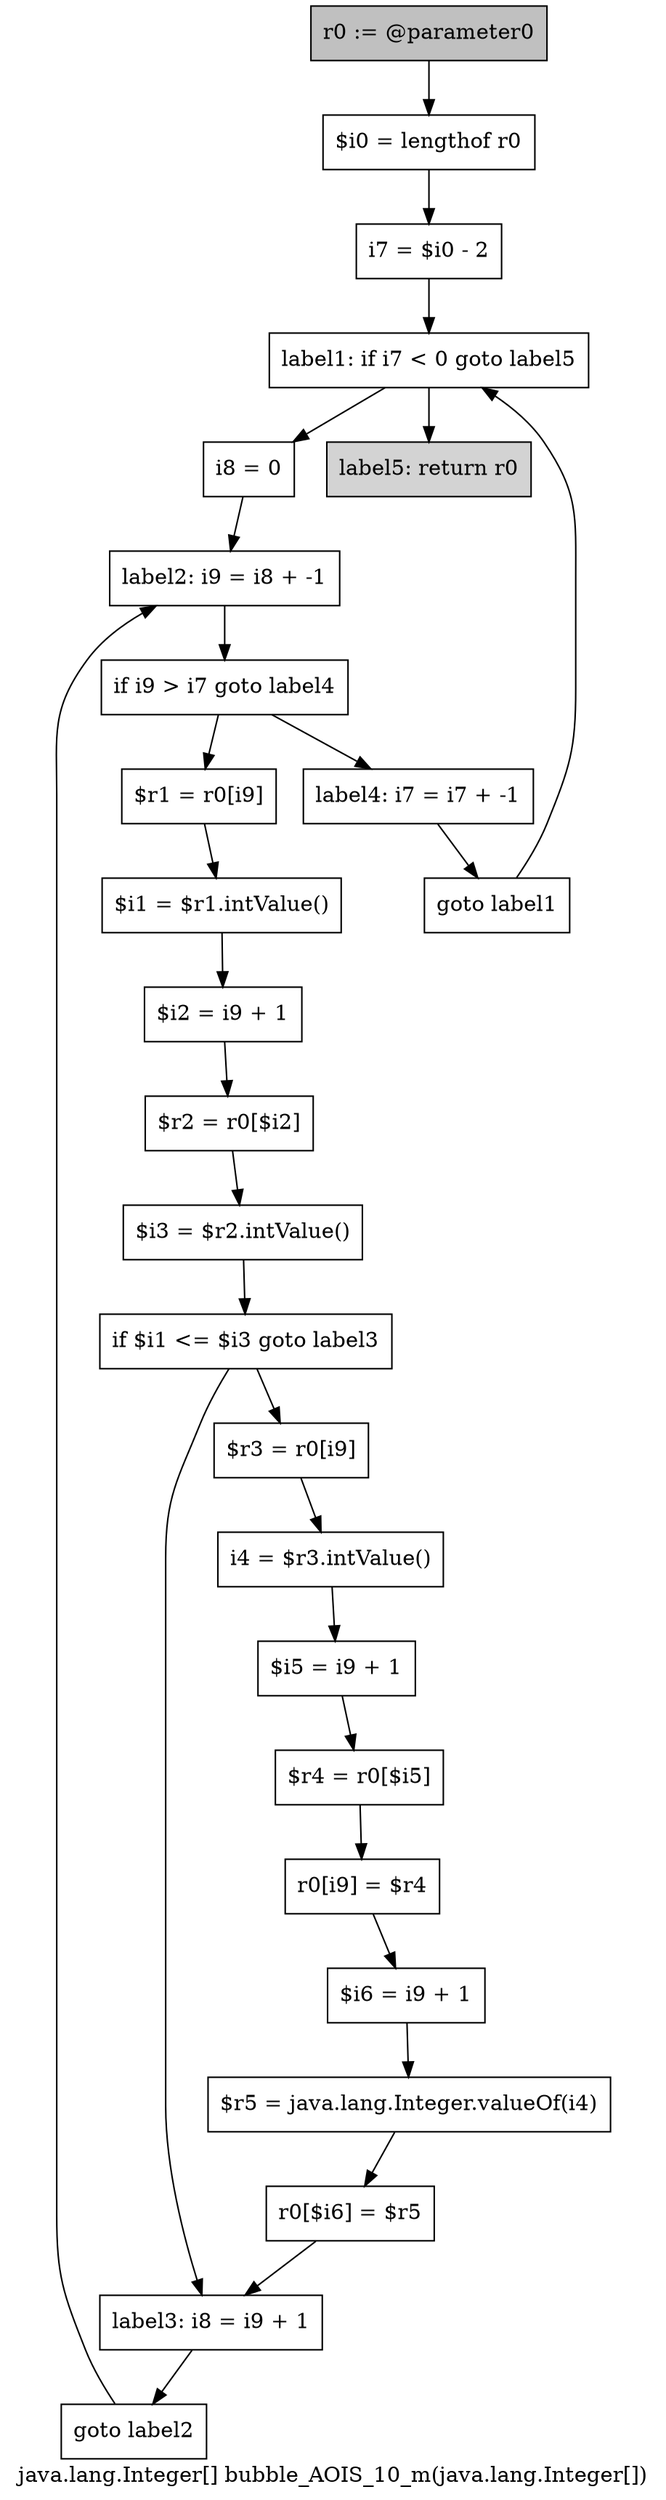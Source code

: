 digraph "java.lang.Integer[] bubble_AOIS_10_m(java.lang.Integer[])" {
    label="java.lang.Integer[] bubble_AOIS_10_m(java.lang.Integer[])";
    node [shape=box];
    "0" [style=filled,fillcolor=gray,label="r0 := @parameter0",];
    "1" [label="$i0 = lengthof r0",];
    "0"->"1";
    "2" [label="i7 = $i0 - 2",];
    "1"->"2";
    "3" [label="label1: if i7 < 0 goto label5",];
    "2"->"3";
    "4" [label="i8 = 0",];
    "3"->"4";
    "25" [style=filled,fillcolor=lightgray,label="label5: return r0",];
    "3"->"25";
    "5" [label="label2: i9 = i8 + -1",];
    "4"->"5";
    "6" [label="if i9 > i7 goto label4",];
    "5"->"6";
    "7" [label="$r1 = r0[i9]",];
    "6"->"7";
    "23" [label="label4: i7 = i7 + -1",];
    "6"->"23";
    "8" [label="$i1 = $r1.intValue()",];
    "7"->"8";
    "9" [label="$i2 = i9 + 1",];
    "8"->"9";
    "10" [label="$r2 = r0[$i2]",];
    "9"->"10";
    "11" [label="$i3 = $r2.intValue()",];
    "10"->"11";
    "12" [label="if $i1 <= $i3 goto label3",];
    "11"->"12";
    "13" [label="$r3 = r0[i9]",];
    "12"->"13";
    "21" [label="label3: i8 = i9 + 1",];
    "12"->"21";
    "14" [label="i4 = $r3.intValue()",];
    "13"->"14";
    "15" [label="$i5 = i9 + 1",];
    "14"->"15";
    "16" [label="$r4 = r0[$i5]",];
    "15"->"16";
    "17" [label="r0[i9] = $r4",];
    "16"->"17";
    "18" [label="$i6 = i9 + 1",];
    "17"->"18";
    "19" [label="$r5 = java.lang.Integer.valueOf(i4)",];
    "18"->"19";
    "20" [label="r0[$i6] = $r5",];
    "19"->"20";
    "20"->"21";
    "22" [label="goto label2",];
    "21"->"22";
    "22"->"5";
    "24" [label="goto label1",];
    "23"->"24";
    "24"->"3";
}
